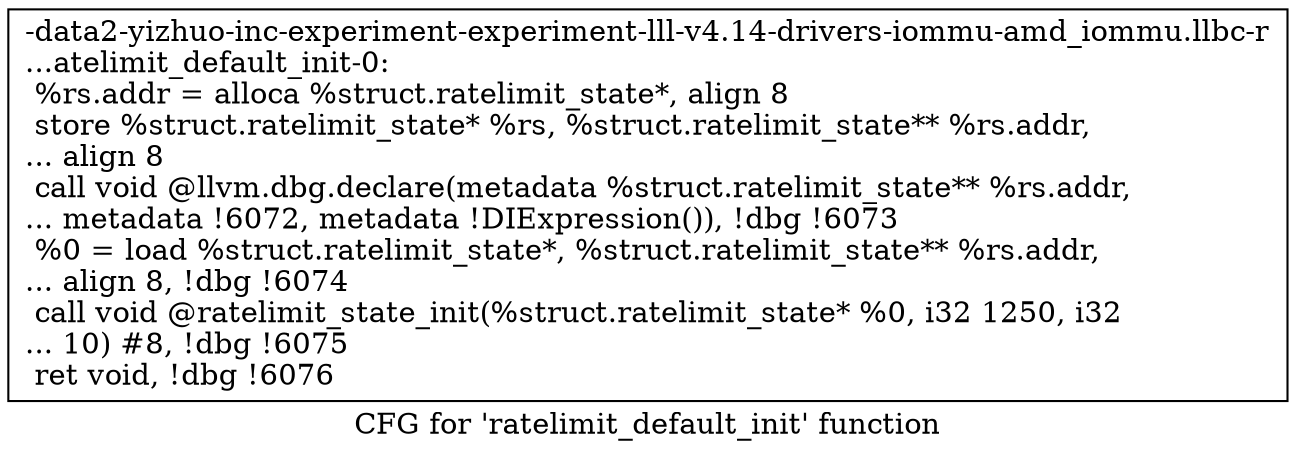 digraph "CFG for 'ratelimit_default_init' function" {
	label="CFG for 'ratelimit_default_init' function";

	Node0x561b9485ab20 [shape=record,label="{-data2-yizhuo-inc-experiment-experiment-lll-v4.14-drivers-iommu-amd_iommu.llbc-r\l...atelimit_default_init-0:\l  %rs.addr = alloca %struct.ratelimit_state*, align 8\l  store %struct.ratelimit_state* %rs, %struct.ratelimit_state** %rs.addr,\l... align 8\l  call void @llvm.dbg.declare(metadata %struct.ratelimit_state** %rs.addr,\l... metadata !6072, metadata !DIExpression()), !dbg !6073\l  %0 = load %struct.ratelimit_state*, %struct.ratelimit_state** %rs.addr,\l... align 8, !dbg !6074\l  call void @ratelimit_state_init(%struct.ratelimit_state* %0, i32 1250, i32\l... 10) #8, !dbg !6075\l  ret void, !dbg !6076\l}"];
}
